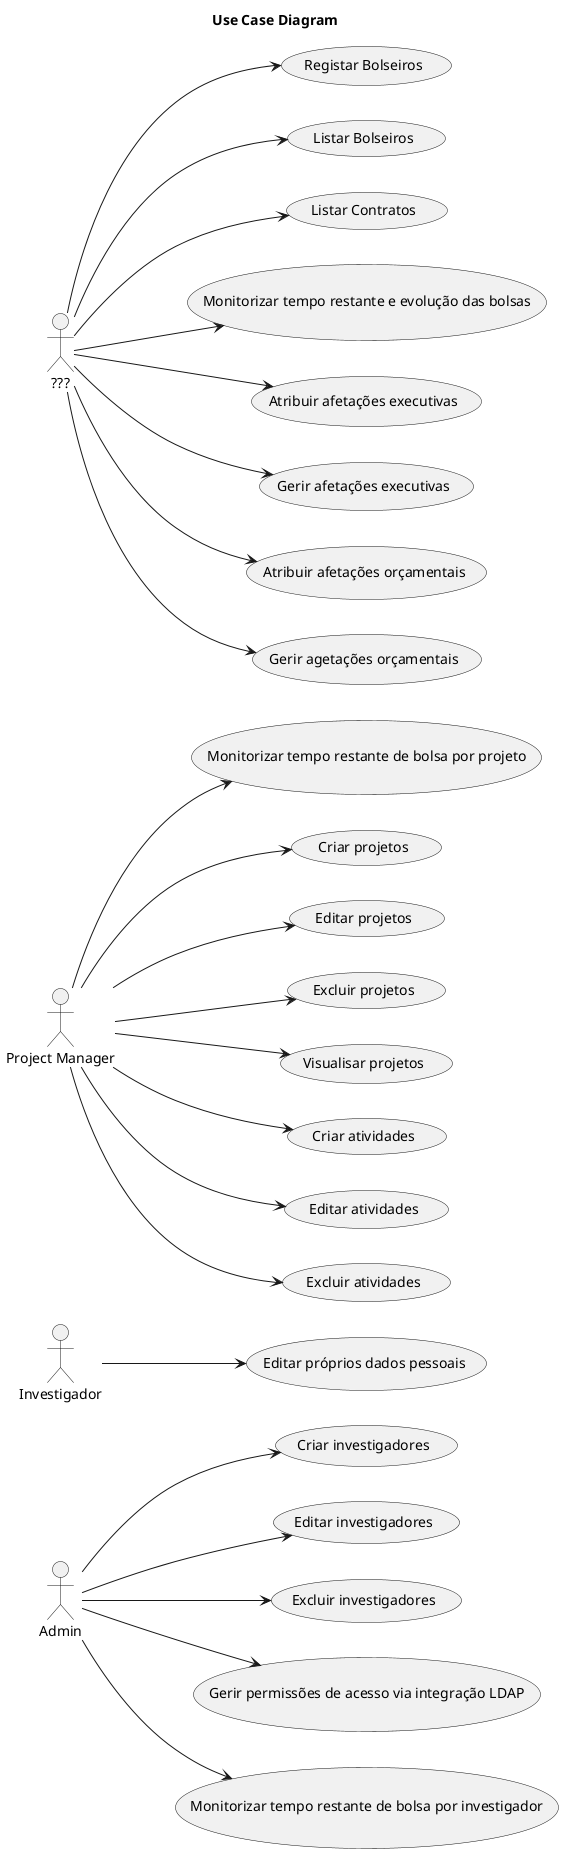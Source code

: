 @startuml Use Case Diagram

skinparam packageStyle rectangle

skinparam rectangle{
    BorderColor yellow
}

title Use Case Diagram
left to right direction

actor "Admin" as Admin
actor "Investigador" as Inv
actor "Project Manager" as PM
actor "???" as Unknown

'* Gestão de Investigadores e Recursos Humanos
usecase "Criar investigadores" as CreateInv
usecase "Editar investigadores" as EditInv
usecase "Excluir investigadores" as ExcInv
usecase "Gerir permissões de acesso via integração LDAP" as GerAcesso
usecase "Editar próprios dados pessoais" as EditDados
usecase "Registar Bolseiros" as RegBol 
usecase "Listar Bolseiros" as LisBol
usecase "Listar Contratos" as LisCon
usecase "Monitorizar tempo restante de bolsa por projeto" as MTRBP
usecase "Monitorizar tempo restante de bolsa por investigador" as MTRBI
usecase "Monitorizar tempo restante e evolução das bolsas" as MTREB


Admin --> CreateInv
Admin --> EditInv
Admin --> ExcInv
Admin --> GerAcesso
Inv --> EditDados
Unknown --> RegBol
Unknown --> LisBol
Unknown --> LisCon
PM --> MTRBP
Admin --> MTRBI 
'TODO confirmar com o prof
Unknown --> MTREB

'* Gestão de Projetos
usecase "Criar projetos" as CreateProj
usecase "Editar projetos" as EditProj
usecase "Excluir projetos" as ExcProj
usecase "Visualisar projetos" as ListProj

PM --> CreateProj
PM --> EditProj
PM --> ExcProj
PM --> ListProj

'* Gestão de Atividades e Tarefas
usecase "Criar atividades" as CreateAct
usecase "Editar atividades" as EditAct
usecase "Excluir atividades" as ExcAct
usecase "Atribuir afetações executivas" as AAE
usecase "Gerir afetações executivas" as GAE
usecase "Atribuir afetações orçamentais" as AAO
usecase "Gerir agetações orçamentais" as GAO

PM --> CreateAct
PM --> EditAct
PM --> ExcAct
Unknown --> AAE
Unknown --> GAE
Unknown --> AAO
Unknown --> GAO

@enduml